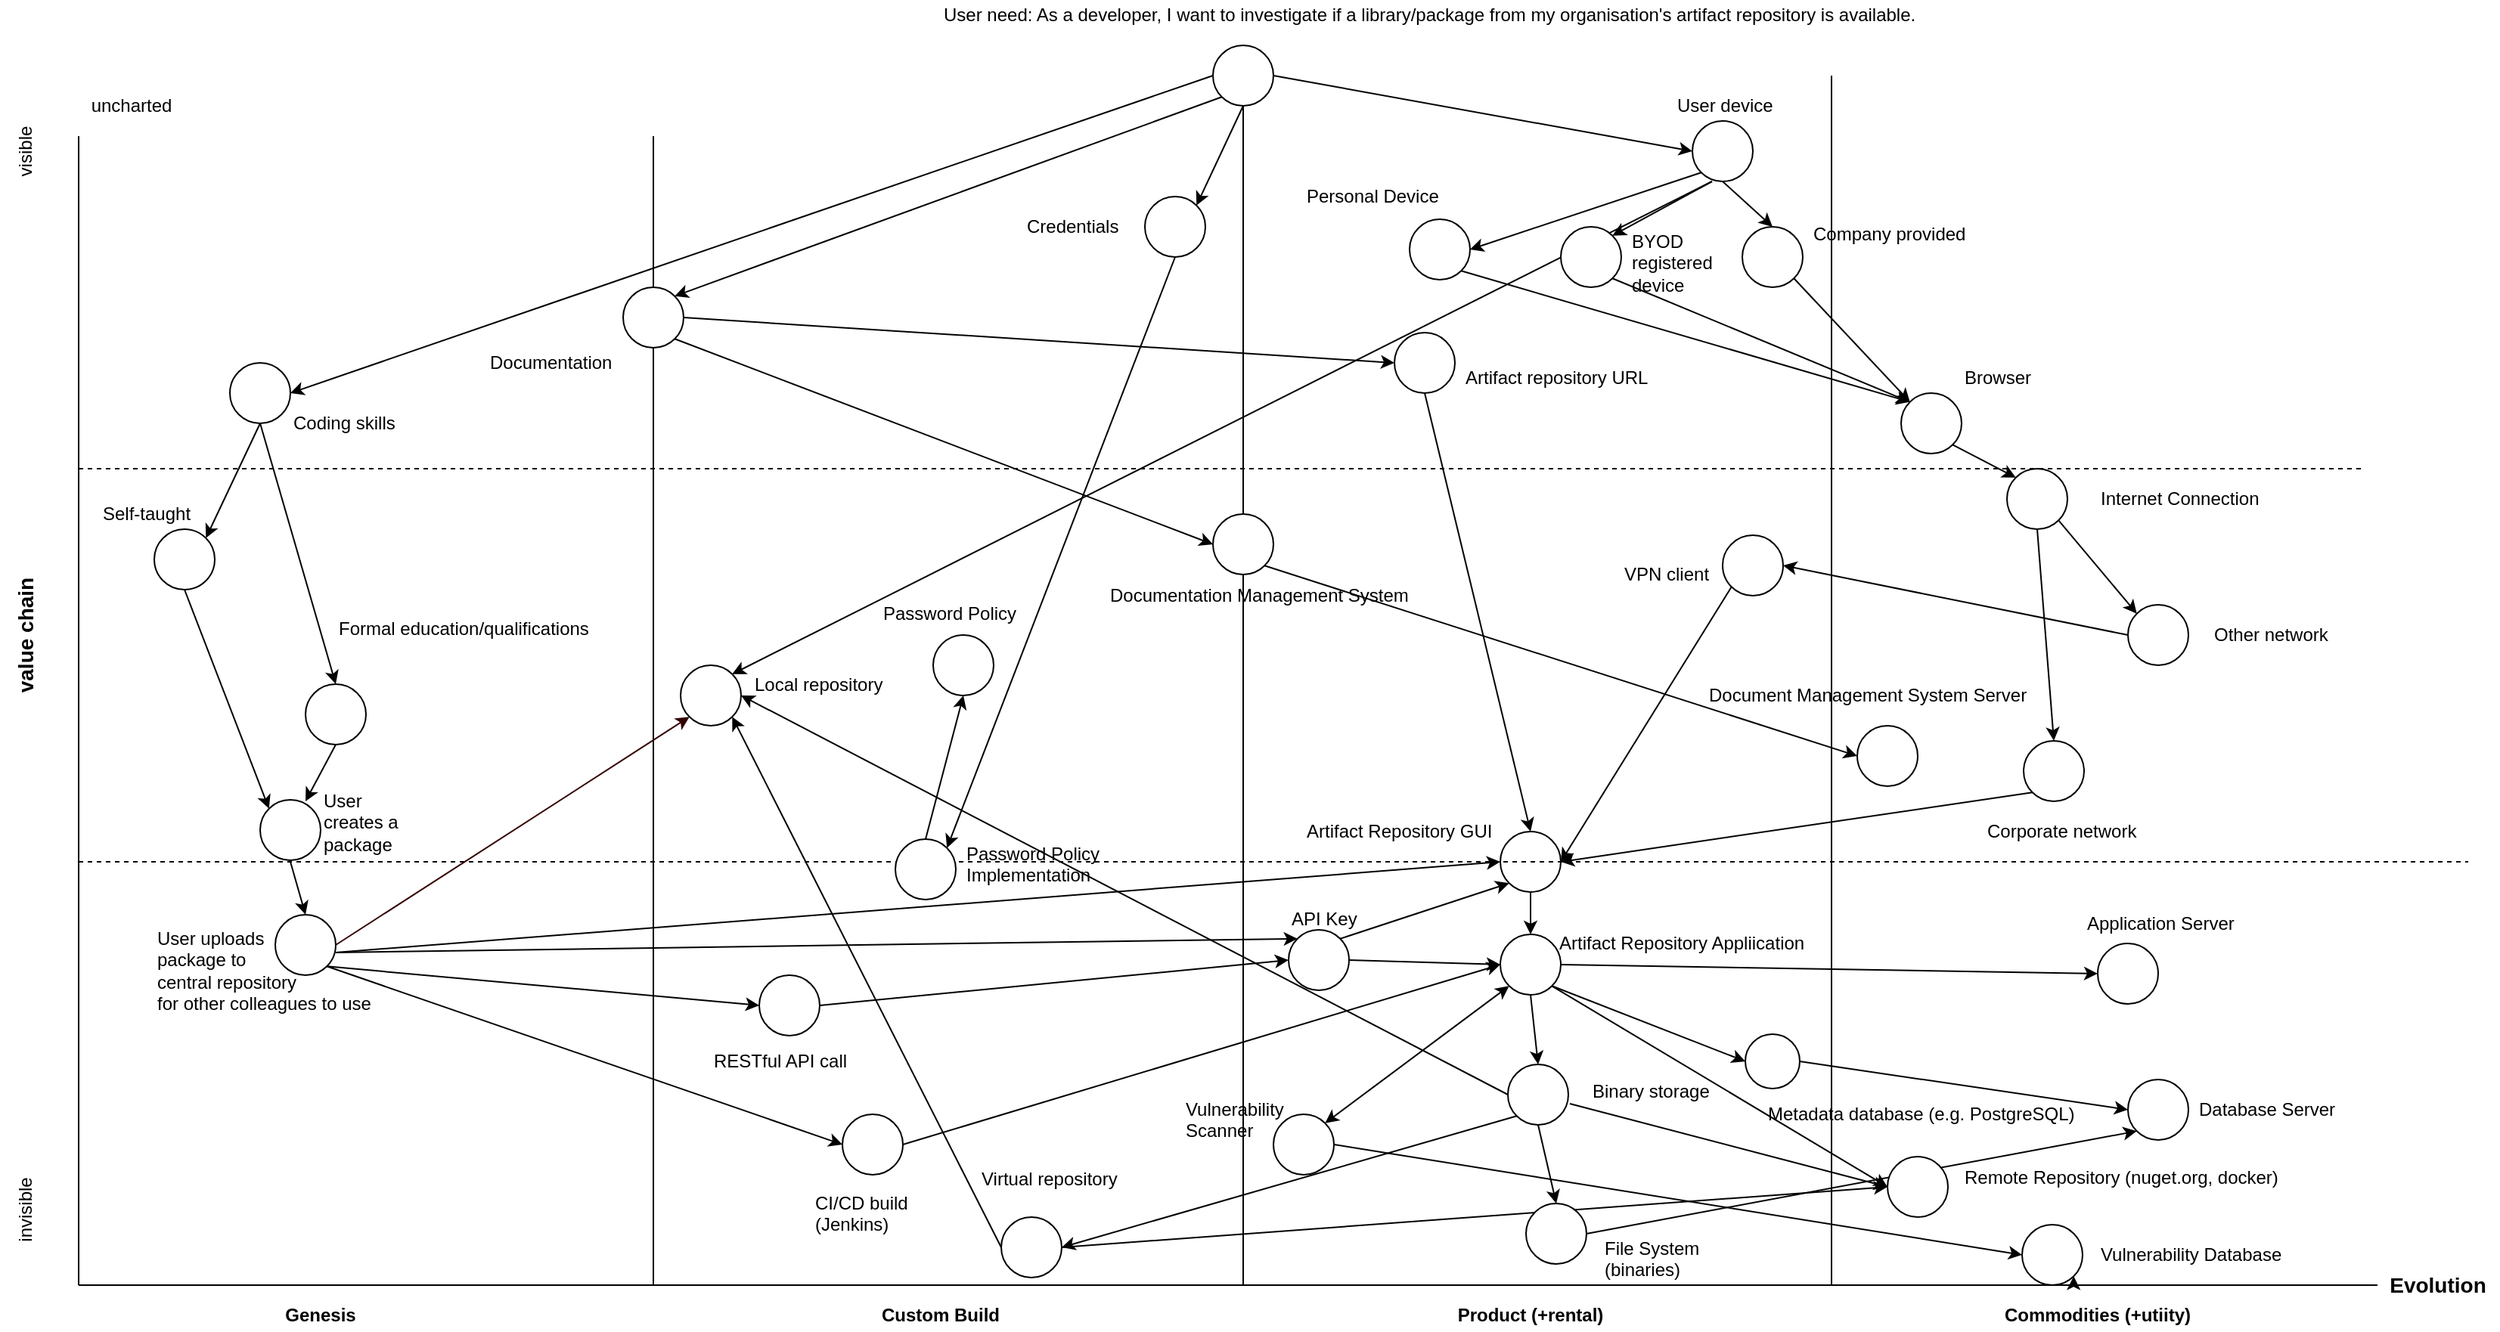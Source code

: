 <mxfile version="10.7.4" type="device"><diagram id="pYJGEJSV8i4_2gywaPDQ" name="Page-1"><mxGraphModel dx="1962" dy="2039" grid="1" gridSize="10" guides="1" tooltips="1" connect="1" arrows="1" fold="1" page="1" pageScale="1" pageWidth="827" pageHeight="1169" math="0" shadow="0"><root><mxCell id="0"/><mxCell id="1" parent="0"/><mxCell id="flXBlvIV4Jv7oH7zzuPf-262" value="" style="endArrow=classic;html=1;strokeColor=#000000;fillColor=#B266FF;exitX=1;exitY=0.5;exitDx=0;exitDy=0;entryX=0;entryY=1;entryDx=0;entryDy=0;" edge="1" parent="1" source="flXBlvIV4Jv7oH7zzuPf-264" target="flXBlvIV4Jv7oH7zzuPf-112"><mxGeometry width="50" height="50" relative="1" as="geometry"><mxPoint x="1540" y="640" as="sourcePoint"/><mxPoint x="1590" y="590" as="targetPoint"/></mxGeometry></mxCell><mxCell id="flXBlvIV4Jv7oH7zzuPf-230" value="" style="endArrow=classic;html=1;strokeColor=#000000;fillColor=#B266FF;exitX=1;exitY=1;exitDx=0;exitDy=0;entryX=0;entryY=0.5;entryDx=0;entryDy=0;" edge="1" parent="1" source="flXBlvIV4Jv7oH7zzuPf-142" target="flXBlvIV4Jv7oH7zzuPf-239"><mxGeometry width="50" height="50" relative="1" as="geometry"><mxPoint x="330" y="670" as="sourcePoint"/><mxPoint x="530" y="620" as="targetPoint"/></mxGeometry></mxCell><mxCell id="flXBlvIV4Jv7oH7zzuPf-223" value="" style="endArrow=classic;html=1;strokeColor=#000000;fillColor=#B266FF;exitX=1;exitY=0.5;exitDx=0;exitDy=0;entryX=0;entryY=0.5;entryDx=0;entryDy=0;" edge="1" parent="1" source="flXBlvIV4Jv7oH7zzuPf-151" target="flXBlvIV4Jv7oH7zzuPf-157"><mxGeometry width="50" height="50" relative="1" as="geometry"><mxPoint x="950" y="710" as="sourcePoint"/><mxPoint x="1000" y="660" as="targetPoint"/></mxGeometry></mxCell><mxCell id="flXBlvIV4Jv7oH7zzuPf-213" value="" style="endArrow=classic;html=1;strokeColor=#000000;fillColor=#B266FF;exitX=1;exitY=1;exitDx=0;exitDy=0;entryX=0;entryY=0;entryDx=0;entryDy=0;" edge="1" parent="1" source="flXBlvIV4Jv7oH7zzuPf-36" target="flXBlvIV4Jv7oH7zzuPf-32"><mxGeometry width="50" height="50" relative="1" as="geometry"><mxPoint x="1020" y="260" as="sourcePoint"/><mxPoint x="1070" y="210" as="targetPoint"/></mxGeometry></mxCell><mxCell id="ExFAvMpYoW2PIXKrAtlo-1" value="" style="endArrow=none;html=1;" parent="1" edge="1"><mxGeometry width="50" height="50" relative="1" as="geometry"><mxPoint x="80" y="800" as="sourcePoint"/><mxPoint x="80" y="40" as="targetPoint"/></mxGeometry></mxCell><mxCell id="ExFAvMpYoW2PIXKrAtlo-2" value="" style="endArrow=none;html=1;" parent="1" edge="1"><mxGeometry width="50" height="50" relative="1" as="geometry"><mxPoint x="1600" y="800" as="sourcePoint"/><mxPoint x="80" y="800" as="targetPoint"/></mxGeometry></mxCell><mxCell id="ExFAvMpYoW2PIXKrAtlo-3" value="&lt;div&gt;invisible&lt;/div&gt;" style="text;html=1;strokeColor=none;fillColor=none;align=center;verticalAlign=middle;whiteSpace=wrap;rounded=0;rotation=-90;" parent="1" vertex="1"><mxGeometry x="10" y="740" width="70" height="20" as="geometry"/></mxCell><mxCell id="ExFAvMpYoW2PIXKrAtlo-4" value="&lt;div&gt;visible&lt;/div&gt;" style="text;html=1;strokeColor=none;fillColor=none;align=center;verticalAlign=middle;whiteSpace=wrap;rounded=0;rotation=-90;" parent="1" vertex="1"><mxGeometry x="10" y="40" width="70" height="20" as="geometry"/></mxCell><mxCell id="ExFAvMpYoW2PIXKrAtlo-5" value="&lt;font style=&quot;font-size: 14px&quot;&gt;&lt;b&gt;value chain&lt;/b&gt;&lt;/font&gt;" style="text;html=1;strokeColor=none;fillColor=none;align=center;verticalAlign=middle;whiteSpace=wrap;rounded=0;rotation=-90;" parent="1" vertex="1"><mxGeometry x="-4" y="354" width="98" height="32" as="geometry"/></mxCell><mxCell id="ExFAvMpYoW2PIXKrAtlo-8" value="&lt;div&gt;uncharted&lt;/div&gt;" style="text;html=1;strokeColor=none;fillColor=none;align=center;verticalAlign=middle;whiteSpace=wrap;rounded=0;rotation=0;" parent="1" vertex="1"><mxGeometry x="80" y="10" width="70" height="20" as="geometry"/></mxCell><mxCell id="ExFAvMpYoW2PIXKrAtlo-10" value="" style="endArrow=none;html=1;" parent="1" edge="1" source="flXBlvIV4Jv7oH7zzuPf-3"><mxGeometry width="50" height="50" relative="1" as="geometry"><mxPoint x="460" y="800" as="sourcePoint"/><mxPoint x="460" y="40" as="targetPoint"/></mxGeometry></mxCell><mxCell id="ExFAvMpYoW2PIXKrAtlo-11" value="" style="endArrow=none;html=1;entryX=0.5;entryY=1;entryDx=0;entryDy=0;" parent="1" edge="1" target="flXBlvIV4Jv7oH7zzuPf-1" source="flXBlvIV4Jv7oH7zzuPf-7"><mxGeometry width="50" height="50" relative="1" as="geometry"><mxPoint x="850" y="800" as="sourcePoint"/><mxPoint x="850" y="40" as="targetPoint"/></mxGeometry></mxCell><mxCell id="ExFAvMpYoW2PIXKrAtlo-13" value="&lt;div&gt;&lt;b&gt;Product (+rental)&lt;/b&gt;&lt;/div&gt;" style="text;html=1;strokeColor=none;fillColor=none;align=center;verticalAlign=middle;whiteSpace=wrap;rounded=0;" parent="1" vertex="1"><mxGeometry x="970" y="810" width="140" height="20" as="geometry"/></mxCell><mxCell id="ExFAvMpYoW2PIXKrAtlo-14" value="&lt;b&gt;Custom Build&lt;/b&gt;" style="text;html=1;strokeColor=none;fillColor=none;align=center;verticalAlign=middle;whiteSpace=wrap;rounded=0;" parent="1" vertex="1"><mxGeometry x="590" y="810" width="120" height="20" as="geometry"/></mxCell><mxCell id="ExFAvMpYoW2PIXKrAtlo-15" value="&lt;div&gt;&lt;b&gt;Genesis&lt;/b&gt;&lt;/div&gt;" style="text;html=1;strokeColor=none;fillColor=none;align=center;verticalAlign=middle;whiteSpace=wrap;rounded=0;" parent="1" vertex="1"><mxGeometry x="180" y="810" width="120" height="20" as="geometry"/></mxCell><mxCell id="ExFAvMpYoW2PIXKrAtlo-16" value="&lt;div&gt;&lt;b&gt;Commodities (+utiity)&lt;/b&gt;&lt;/div&gt;" style="text;html=1;strokeColor=none;fillColor=none;align=center;verticalAlign=middle;whiteSpace=wrap;rounded=0;" parent="1" vertex="1"><mxGeometry x="1320" y="810" width="190" height="20" as="geometry"/></mxCell><mxCell id="ExFAvMpYoW2PIXKrAtlo-18" value="" style="endArrow=none;dashed=1;html=1;" parent="1" edge="1"><mxGeometry width="50" height="50" relative="1" as="geometry"><mxPoint x="80" y="260" as="sourcePoint"/><mxPoint x="1590" y="260" as="targetPoint"/></mxGeometry></mxCell><mxCell id="ExFAvMpYoW2PIXKrAtlo-21" value="&lt;font style=&quot;font-size: 14px&quot;&gt;&lt;b&gt;Evolution&lt;/b&gt;&lt;/font&gt;" style="text;html=1;strokeColor=none;fillColor=none;align=center;verticalAlign=middle;whiteSpace=wrap;rounded=0;" parent="1" vertex="1"><mxGeometry x="1600" y="780" width="80" height="40" as="geometry"/></mxCell><mxCell id="flXBlvIV4Jv7oH7zzuPf-1" value="" style="ellipse;whiteSpace=wrap;html=1;aspect=fixed;" vertex="1" parent="1"><mxGeometry x="830" y="-20" width="40" height="40" as="geometry"/></mxCell><mxCell id="flXBlvIV4Jv7oH7zzuPf-2" value="User need: As a developer, I want to investigate if a library/package from my organisation's artifact repository is available." style="text;html=1;resizable=0;points=[];autosize=1;align=left;verticalAlign=top;spacingTop=-4;" vertex="1" parent="1"><mxGeometry x="650" y="-50" width="660" height="20" as="geometry"/></mxCell><mxCell id="flXBlvIV4Jv7oH7zzuPf-3" value="" style="ellipse;whiteSpace=wrap;html=1;aspect=fixed;" vertex="1" parent="1"><mxGeometry x="440" y="140" width="40" height="40" as="geometry"/></mxCell><mxCell id="flXBlvIV4Jv7oH7zzuPf-4" value="" style="endArrow=none;html=1;" edge="1" parent="1" target="flXBlvIV4Jv7oH7zzuPf-3"><mxGeometry width="50" height="50" relative="1" as="geometry"><mxPoint x="460.0" y="800" as="sourcePoint"/><mxPoint x="460.0" y="40.0" as="targetPoint"/></mxGeometry></mxCell><mxCell id="flXBlvIV4Jv7oH7zzuPf-5" value="Documentation" style="text;html=1;resizable=0;points=[];autosize=1;align=left;verticalAlign=top;spacingTop=-4;" vertex="1" parent="1"><mxGeometry x="350" y="180" width="100" height="20" as="geometry"/></mxCell><mxCell id="flXBlvIV4Jv7oH7zzuPf-6" value="" style="endArrow=classic;html=1;exitX=0;exitY=1;exitDx=0;exitDy=0;entryX=1;entryY=0;entryDx=0;entryDy=0;" edge="1" parent="1" source="flXBlvIV4Jv7oH7zzuPf-1" target="flXBlvIV4Jv7oH7zzuPf-3"><mxGeometry width="50" height="50" relative="1" as="geometry"><mxPoint x="680" y="100" as="sourcePoint"/><mxPoint x="730" y="50" as="targetPoint"/></mxGeometry></mxCell><mxCell id="flXBlvIV4Jv7oH7zzuPf-7" value="" style="ellipse;whiteSpace=wrap;html=1;aspect=fixed;" vertex="1" parent="1"><mxGeometry x="830" y="290" width="40" height="40" as="geometry"/></mxCell><mxCell id="flXBlvIV4Jv7oH7zzuPf-8" value="" style="endArrow=none;html=1;" edge="1" parent="1" target="flXBlvIV4Jv7oH7zzuPf-7"><mxGeometry width="50" height="50" relative="1" as="geometry"><mxPoint x="850" y="800" as="sourcePoint"/><mxPoint x="850" y="40.0" as="targetPoint"/></mxGeometry></mxCell><mxCell id="flXBlvIV4Jv7oH7zzuPf-9" value="Documentation Management System" style="text;html=1;resizable=0;points=[];autosize=1;align=left;verticalAlign=top;spacingTop=-4;" vertex="1" parent="1"><mxGeometry x="760" y="334" width="210" height="20" as="geometry"/></mxCell><mxCell id="flXBlvIV4Jv7oH7zzuPf-10" value="" style="endArrow=classic;html=1;entryX=0;entryY=0.5;entryDx=0;entryDy=0;exitX=1;exitY=1;exitDx=0;exitDy=0;" edge="1" parent="1" source="flXBlvIV4Jv7oH7zzuPf-3" target="flXBlvIV4Jv7oH7zzuPf-7"><mxGeometry width="50" height="50" relative="1" as="geometry"><mxPoint x="490" y="170" as="sourcePoint"/><mxPoint x="590" y="300" as="targetPoint"/></mxGeometry></mxCell><mxCell id="flXBlvIV4Jv7oH7zzuPf-11" value="" style="ellipse;whiteSpace=wrap;html=1;aspect=fixed;" vertex="1" parent="1"><mxGeometry x="1256" y="430" width="40" height="40" as="geometry"/></mxCell><mxCell id="flXBlvIV4Jv7oH7zzuPf-12" value="" style="endArrow=classic;html=1;exitX=1;exitY=1;exitDx=0;exitDy=0;entryX=0;entryY=0.5;entryDx=0;entryDy=0;" edge="1" parent="1" source="flXBlvIV4Jv7oH7zzuPf-7" target="flXBlvIV4Jv7oH7zzuPf-11"><mxGeometry width="50" height="50" relative="1" as="geometry"><mxPoint x="980" y="480" as="sourcePoint"/><mxPoint x="1030" y="430" as="targetPoint"/></mxGeometry></mxCell><mxCell id="flXBlvIV4Jv7oH7zzuPf-14" value="" style="ellipse;whiteSpace=wrap;html=1;aspect=fixed;" vertex="1" parent="1"><mxGeometry x="950" y="170" width="40" height="40" as="geometry"/></mxCell><mxCell id="flXBlvIV4Jv7oH7zzuPf-15" value="" style="endArrow=classic;html=1;exitX=1;exitY=0.5;exitDx=0;exitDy=0;entryX=0;entryY=0.5;entryDx=0;entryDy=0;" edge="1" parent="1" source="flXBlvIV4Jv7oH7zzuPf-3" target="flXBlvIV4Jv7oH7zzuPf-14"><mxGeometry width="50" height="50" relative="1" as="geometry"><mxPoint x="680" y="230" as="sourcePoint"/><mxPoint x="730" y="180" as="targetPoint"/></mxGeometry></mxCell><mxCell id="flXBlvIV4Jv7oH7zzuPf-16" value="Artifact repository URL" style="text;html=1;resizable=0;points=[];autosize=1;align=left;verticalAlign=top;spacingTop=-4;" vertex="1" parent="1"><mxGeometry x="995" y="190" width="140" height="20" as="geometry"/></mxCell><mxCell id="flXBlvIV4Jv7oH7zzuPf-17" value="" style="ellipse;whiteSpace=wrap;html=1;aspect=fixed;" vertex="1" parent="1"><mxGeometry x="180" y="190" width="40" height="40" as="geometry"/></mxCell><mxCell id="flXBlvIV4Jv7oH7zzuPf-18" value="" style="endArrow=classic;html=1;exitX=0;exitY=0.5;exitDx=0;exitDy=0;entryX=1;entryY=0.5;entryDx=0;entryDy=0;" edge="1" parent="1" source="flXBlvIV4Jv7oH7zzuPf-1" target="flXBlvIV4Jv7oH7zzuPf-17"><mxGeometry width="50" height="50" relative="1" as="geometry"><mxPoint x="781.214" y="8.786" as="sourcePoint"/><mxPoint x="419.786" y="140.214" as="targetPoint"/></mxGeometry></mxCell><mxCell id="flXBlvIV4Jv7oH7zzuPf-19" value="Coding skills" style="text;html=1;resizable=0;points=[];autosize=1;align=left;verticalAlign=top;spacingTop=-4;" vertex="1" parent="1"><mxGeometry x="220" y="220" width="80" height="20" as="geometry"/></mxCell><mxCell id="flXBlvIV4Jv7oH7zzuPf-20" value="" style="ellipse;whiteSpace=wrap;html=1;aspect=fixed;" vertex="1" parent="1"><mxGeometry x="130" y="300" width="40" height="40" as="geometry"/></mxCell><mxCell id="flXBlvIV4Jv7oH7zzuPf-22" value="" style="ellipse;whiteSpace=wrap;html=1;aspect=fixed;" vertex="1" parent="1"><mxGeometry x="230" y="402.5" width="40" height="40" as="geometry"/></mxCell><mxCell id="flXBlvIV4Jv7oH7zzuPf-23" value="" style="endArrow=classic;html=1;exitX=0.5;exitY=1;exitDx=0;exitDy=0;entryX=1;entryY=0;entryDx=0;entryDy=0;" edge="1" parent="1" source="flXBlvIV4Jv7oH7zzuPf-17" target="flXBlvIV4Jv7oH7zzuPf-20"><mxGeometry width="50" height="50" relative="1" as="geometry"><mxPoint x="140" y="160" as="sourcePoint"/><mxPoint x="190" y="110" as="targetPoint"/></mxGeometry></mxCell><mxCell id="flXBlvIV4Jv7oH7zzuPf-24" value="" style="endArrow=classic;html=1;exitX=0.5;exitY=1;exitDx=0;exitDy=0;entryX=0.5;entryY=0;entryDx=0;entryDy=0;" edge="1" parent="1" source="flXBlvIV4Jv7oH7zzuPf-17" target="flXBlvIV4Jv7oH7zzuPf-22"><mxGeometry width="50" height="50" relative="1" as="geometry"><mxPoint x="220" y="360" as="sourcePoint"/><mxPoint x="270" y="310" as="targetPoint"/></mxGeometry></mxCell><mxCell id="flXBlvIV4Jv7oH7zzuPf-25" value="Self-taught" style="text;html=1;resizable=0;points=[];autosize=1;align=left;verticalAlign=top;spacingTop=-4;" vertex="1" parent="1"><mxGeometry x="94" y="280" width="70" height="20" as="geometry"/></mxCell><mxCell id="flXBlvIV4Jv7oH7zzuPf-26" value="Formal education/qualifications" style="text;html=1;resizable=0;points=[];autosize=1;align=left;verticalAlign=top;spacingTop=-4;" vertex="1" parent="1"><mxGeometry x="250" y="356" width="180" height="20" as="geometry"/></mxCell><mxCell id="flXBlvIV4Jv7oH7zzuPf-29" value="" style="ellipse;whiteSpace=wrap;html=1;aspect=fixed;" vertex="1" parent="1"><mxGeometry x="1147" y="30" width="40" height="40" as="geometry"/></mxCell><mxCell id="flXBlvIV4Jv7oH7zzuPf-30" value="" style="endArrow=classic;html=1;exitX=1;exitY=0.5;exitDx=0;exitDy=0;entryX=0;entryY=0.5;entryDx=0;entryDy=0;" edge="1" parent="1" source="flXBlvIV4Jv7oH7zzuPf-1" target="flXBlvIV4Jv7oH7zzuPf-29"><mxGeometry width="50" height="50" relative="1" as="geometry"><mxPoint x="960" y="110" as="sourcePoint"/><mxPoint x="1010" y="60" as="targetPoint"/></mxGeometry></mxCell><mxCell id="flXBlvIV4Jv7oH7zzuPf-31" value="User device" style="text;html=1;resizable=0;points=[];autosize=1;align=left;verticalAlign=top;spacingTop=-4;" vertex="1" parent="1"><mxGeometry x="1135" y="10" width="80" height="20" as="geometry"/></mxCell><mxCell id="flXBlvIV4Jv7oH7zzuPf-32" value="" style="ellipse;whiteSpace=wrap;html=1;aspect=fixed;" vertex="1" parent="1"><mxGeometry x="1285" y="210" width="40" height="40" as="geometry"/></mxCell><mxCell id="flXBlvIV4Jv7oH7zzuPf-34" value="Browser" style="text;html=1;resizable=0;points=[];autosize=1;align=left;verticalAlign=top;spacingTop=-4;" vertex="1" parent="1"><mxGeometry x="1325" y="190" width="60" height="20" as="geometry"/></mxCell><mxCell id="flXBlvIV4Jv7oH7zzuPf-35" value="" style="ellipse;whiteSpace=wrap;html=1;aspect=fixed;" vertex="1" parent="1"><mxGeometry x="1180" y="100" width="40" height="40" as="geometry"/></mxCell><mxCell id="flXBlvIV4Jv7oH7zzuPf-36" value="" style="ellipse;whiteSpace=wrap;html=1;aspect=fixed;" vertex="1" parent="1"><mxGeometry x="960" y="95" width="40" height="40" as="geometry"/></mxCell><mxCell id="flXBlvIV4Jv7oH7zzuPf-39" value="Company provided" style="text;html=1;resizable=0;points=[];autosize=1;align=left;verticalAlign=top;spacingTop=-4;" vertex="1" parent="1"><mxGeometry x="1225" y="95" width="120" height="20" as="geometry"/></mxCell><mxCell id="flXBlvIV4Jv7oH7zzuPf-40" value="Personal Device" style="text;html=1;resizable=0;points=[];autosize=1;align=left;verticalAlign=top;spacingTop=-4;" vertex="1" parent="1"><mxGeometry x="890" y="70" width="100" height="20" as="geometry"/></mxCell><mxCell id="flXBlvIV4Jv7oH7zzuPf-41" value="" style="endArrow=classic;html=1;exitX=0;exitY=1;exitDx=0;exitDy=0;entryX=1;entryY=0.5;entryDx=0;entryDy=0;" edge="1" parent="1" source="flXBlvIV4Jv7oH7zzuPf-29" target="flXBlvIV4Jv7oH7zzuPf-36"><mxGeometry width="50" height="50" relative="1" as="geometry"><mxPoint x="1090" y="260" as="sourcePoint"/><mxPoint x="1130" y="290" as="targetPoint"/></mxGeometry></mxCell><mxCell id="flXBlvIV4Jv7oH7zzuPf-42" value="" style="endArrow=classic;html=1;exitX=0.5;exitY=1;exitDx=0;exitDy=0;entryX=0.5;entryY=0;entryDx=0;entryDy=0;" edge="1" parent="1" source="flXBlvIV4Jv7oH7zzuPf-29" target="flXBlvIV4Jv7oH7zzuPf-35"><mxGeometry width="50" height="50" relative="1" as="geometry"><mxPoint x="1160" y="210.0" as="sourcePoint"/><mxPoint x="1190" y="290" as="targetPoint"/></mxGeometry></mxCell><mxCell id="flXBlvIV4Jv7oH7zzuPf-44" value="" style="endArrow=classic;html=1;exitX=1;exitY=1;exitDx=0;exitDy=0;entryX=0;entryY=0;entryDx=0;entryDy=0;" edge="1" parent="1" source="flXBlvIV4Jv7oH7zzuPf-35" target="flXBlvIV4Jv7oH7zzuPf-32"><mxGeometry width="50" height="50" relative="1" as="geometry"><mxPoint x="1020" y="120" as="sourcePoint"/><mxPoint x="1290" y="210" as="targetPoint"/></mxGeometry></mxCell><mxCell id="flXBlvIV4Jv7oH7zzuPf-55" value="" style="ellipse;whiteSpace=wrap;html=1;aspect=fixed;" vertex="1" parent="1"><mxGeometry x="1355" y="260" width="40" height="40" as="geometry"/></mxCell><mxCell id="flXBlvIV4Jv7oH7zzuPf-56" value="Internet Connection" style="text;html=1;resizable=0;points=[];autosize=1;align=left;verticalAlign=top;spacingTop=-4;" vertex="1" parent="1"><mxGeometry x="1415" y="270" width="120" height="20" as="geometry"/></mxCell><mxCell id="flXBlvIV4Jv7oH7zzuPf-57" value="" style="endArrow=classic;html=1;exitX=1;exitY=1;exitDx=0;exitDy=0;entryX=0;entryY=0;entryDx=0;entryDy=0;" edge="1" parent="1" source="flXBlvIV4Jv7oH7zzuPf-32" target="flXBlvIV4Jv7oH7zzuPf-55"><mxGeometry width="50" height="50" relative="1" as="geometry"><mxPoint x="1160" y="500" as="sourcePoint"/><mxPoint x="1210" y="450" as="targetPoint"/></mxGeometry></mxCell><mxCell id="flXBlvIV4Jv7oH7zzuPf-58" value="" style="ellipse;whiteSpace=wrap;html=1;aspect=fixed;" vertex="1" parent="1"><mxGeometry x="1366" y="440" width="40" height="40" as="geometry"/></mxCell><mxCell id="flXBlvIV4Jv7oH7zzuPf-59" value="" style="ellipse;whiteSpace=wrap;html=1;aspect=fixed;" vertex="1" parent="1"><mxGeometry x="1435" y="350" width="40" height="40" as="geometry"/></mxCell><mxCell id="flXBlvIV4Jv7oH7zzuPf-61" value="" style="endArrow=classic;html=1;exitX=0.5;exitY=1;exitDx=0;exitDy=0;entryX=0.5;entryY=0;entryDx=0;entryDy=0;" edge="1" parent="1" source="flXBlvIV4Jv7oH7zzuPf-55" target="flXBlvIV4Jv7oH7zzuPf-58"><mxGeometry width="50" height="50" relative="1" as="geometry"><mxPoint x="1350" y="510" as="sourcePoint"/><mxPoint x="1400" y="460" as="targetPoint"/></mxGeometry></mxCell><mxCell id="flXBlvIV4Jv7oH7zzuPf-62" value="" style="endArrow=classic;html=1;exitX=1;exitY=1;exitDx=0;exitDy=0;entryX=0;entryY=0;entryDx=0;entryDy=0;" edge="1" parent="1" source="flXBlvIV4Jv7oH7zzuPf-55" target="flXBlvIV4Jv7oH7zzuPf-59"><mxGeometry width="50" height="50" relative="1" as="geometry"><mxPoint x="1420" y="510" as="sourcePoint"/><mxPoint x="1470" y="460" as="targetPoint"/></mxGeometry></mxCell><mxCell id="flXBlvIV4Jv7oH7zzuPf-63" value="Other network" style="text;html=1;resizable=0;points=[];autosize=1;align=left;verticalAlign=top;spacingTop=-4;" vertex="1" parent="1"><mxGeometry x="1490" y="360" width="90" height="20" as="geometry"/></mxCell><mxCell id="flXBlvIV4Jv7oH7zzuPf-64" value="Corporate network" style="text;html=1;resizable=0;points=[];autosize=1;align=left;verticalAlign=top;spacingTop=-4;" vertex="1" parent="1"><mxGeometry x="1340" y="490" width="110" height="20" as="geometry"/></mxCell><mxCell id="flXBlvIV4Jv7oH7zzuPf-66" value="VPN client" style="text;html=1;resizable=0;points=[];autosize=1;align=left;verticalAlign=top;spacingTop=-4;" vertex="1" parent="1"><mxGeometry x="1100" y="320" width="70" height="20" as="geometry"/></mxCell><mxCell id="flXBlvIV4Jv7oH7zzuPf-13" value="Document Management System Server" style="text;html=1;resizable=0;points=[];autosize=1;align=left;verticalAlign=top;spacingTop=-4;" vertex="1" parent="1"><mxGeometry x="1156" y="400" width="230" height="20" as="geometry"/></mxCell><mxCell id="flXBlvIV4Jv7oH7zzuPf-72" value="" style="endArrow=none;html=1;" edge="1" parent="1"><mxGeometry width="50" height="50" relative="1" as="geometry"><mxPoint x="1239" y="800" as="sourcePoint"/><mxPoint x="1239" as="targetPoint"/></mxGeometry></mxCell><mxCell id="flXBlvIV4Jv7oH7zzuPf-74" value="" style="endArrow=classic;html=1;exitX=0;exitY=0.5;exitDx=0;exitDy=0;entryX=1;entryY=0.5;entryDx=0;entryDy=0;" edge="1" parent="1" source="flXBlvIV4Jv7oH7zzuPf-59" target="flXBlvIV4Jv7oH7zzuPf-73"><mxGeometry width="50" height="50" relative="1" as="geometry"><mxPoint x="1320" y="700" as="sourcePoint"/><mxPoint x="1220" y="620" as="targetPoint"/></mxGeometry></mxCell><mxCell id="flXBlvIV4Jv7oH7zzuPf-75" value="" style="ellipse;whiteSpace=wrap;html=1;aspect=fixed;" vertex="1" parent="1"><mxGeometry x="1020" y="500" width="40" height="40" as="geometry"/></mxCell><mxCell id="flXBlvIV4Jv7oH7zzuPf-76" value="" style="endArrow=classic;html=1;exitX=0.5;exitY=1;exitDx=0;exitDy=0;entryX=0.5;entryY=0;entryDx=0;entryDy=0;" edge="1" parent="1" source="flXBlvIV4Jv7oH7zzuPf-14" target="flXBlvIV4Jv7oH7zzuPf-75"><mxGeometry width="50" height="50" relative="1" as="geometry"><mxPoint x="1000" y="330" as="sourcePoint"/><mxPoint x="1050" y="280" as="targetPoint"/></mxGeometry></mxCell><mxCell id="flXBlvIV4Jv7oH7zzuPf-77" value="Artifact Repository GUI" style="text;html=1;resizable=0;points=[];autosize=1;align=left;verticalAlign=top;spacingTop=-4;" vertex="1" parent="1"><mxGeometry x="890" y="490" width="140" height="20" as="geometry"/></mxCell><mxCell id="flXBlvIV4Jv7oH7zzuPf-78" value="" style="endArrow=classic;html=1;exitX=0;exitY=1;exitDx=0;exitDy=0;entryX=1;entryY=0.5;entryDx=0;entryDy=0;" edge="1" parent="1" source="flXBlvIV4Jv7oH7zzuPf-73" target="flXBlvIV4Jv7oH7zzuPf-75"><mxGeometry width="50" height="50" relative="1" as="geometry"><mxPoint x="1090" y="730" as="sourcePoint"/><mxPoint x="1140" y="680" as="targetPoint"/></mxGeometry></mxCell><mxCell id="flXBlvIV4Jv7oH7zzuPf-81" value="" style="endArrow=classic;html=1;exitX=0;exitY=1;exitDx=0;exitDy=0;entryX=1;entryY=0.5;entryDx=0;entryDy=0;" edge="1" parent="1" source="flXBlvIV4Jv7oH7zzuPf-58" target="flXBlvIV4Jv7oH7zzuPf-75"><mxGeometry width="50" height="50" relative="1" as="geometry"><mxPoint x="1370" y="690" as="sourcePoint"/><mxPoint x="1420" y="640" as="targetPoint"/></mxGeometry></mxCell><mxCell id="flXBlvIV4Jv7oH7zzuPf-84" value="" style="ellipse;whiteSpace=wrap;html=1;aspect=fixed;" vertex="1" parent="1"><mxGeometry x="478" y="390" width="40" height="40" as="geometry"/></mxCell><mxCell id="flXBlvIV4Jv7oH7zzuPf-85" value="" style="ellipse;whiteSpace=wrap;html=1;aspect=fixed;" vertex="1" parent="1"><mxGeometry x="690" y="755" width="40" height="40" as="geometry"/></mxCell><mxCell id="flXBlvIV4Jv7oH7zzuPf-86" value="Local repository" style="text;html=1;resizable=0;points=[];autosize=1;align=left;verticalAlign=top;spacingTop=-4;" vertex="1" parent="1"><mxGeometry x="525" y="392.5" width="100" height="20" as="geometry"/></mxCell><mxCell id="flXBlvIV4Jv7oH7zzuPf-87" value="Virtual repository" style="text;html=1;resizable=0;points=[];autosize=1;align=left;verticalAlign=top;spacingTop=-4;" vertex="1" parent="1"><mxGeometry x="675" y="720" width="110" height="20" as="geometry"/></mxCell><mxCell id="flXBlvIV4Jv7oH7zzuPf-88" value="" style="endArrow=classic;html=1;exitX=1;exitY=0.5;exitDx=0;exitDy=0;entryX=0;entryY=0.5;entryDx=0;entryDy=0;" edge="1" parent="1" source="flXBlvIV4Jv7oH7zzuPf-89" target="flXBlvIV4Jv7oH7zzuPf-110"><mxGeometry width="50" height="50" relative="1" as="geometry"><mxPoint x="920" y="730" as="sourcePoint"/><mxPoint x="1320" y="640" as="targetPoint"/></mxGeometry></mxCell><mxCell id="flXBlvIV4Jv7oH7zzuPf-90" value="Artifact Repository Appliication" style="text;html=1;resizable=0;points=[];autosize=1;align=left;verticalAlign=top;spacingTop=-4;" vertex="1" parent="1"><mxGeometry x="1057" y="564" width="180" height="20" as="geometry"/></mxCell><mxCell id="flXBlvIV4Jv7oH7zzuPf-91" value="" style="endArrow=classic;html=1;exitX=0;exitY=1;exitDx=0;exitDy=0;entryX=1;entryY=0.5;entryDx=0;entryDy=0;" edge="1" parent="1" source="flXBlvIV4Jv7oH7zzuPf-130" target="flXBlvIV4Jv7oH7zzuPf-85"><mxGeometry width="50" height="50" relative="1" as="geometry"><mxPoint x="900" y="770" as="sourcePoint"/><mxPoint x="950" y="720" as="targetPoint"/></mxGeometry></mxCell><mxCell id="flXBlvIV4Jv7oH7zzuPf-92" value="" style="endArrow=classic;html=1;exitX=0;exitY=0.5;exitDx=0;exitDy=0;entryX=1;entryY=0.5;entryDx=0;entryDy=0;" edge="1" parent="1" source="flXBlvIV4Jv7oH7zzuPf-130" target="flXBlvIV4Jv7oH7zzuPf-84"><mxGeometry width="50" height="50" relative="1" as="geometry"><mxPoint x="890" y="940" as="sourcePoint"/><mxPoint x="940" y="890" as="targetPoint"/></mxGeometry></mxCell><mxCell id="flXBlvIV4Jv7oH7zzuPf-94" value="" style="ellipse;whiteSpace=wrap;html=1;aspect=fixed;" vertex="1" parent="1"><mxGeometry x="1276" y="715" width="40" height="40" as="geometry"/></mxCell><mxCell id="flXBlvIV4Jv7oH7zzuPf-95" value="Remote Repository (nuget.org, docker)" style="text;html=1;resizable=0;points=[];autosize=1;align=left;verticalAlign=top;spacingTop=-4;" vertex="1" parent="1"><mxGeometry x="1325" y="718.5" width="220" height="20" as="geometry"/></mxCell><mxCell id="flXBlvIV4Jv7oH7zzuPf-96" value="" style="endArrow=classic;html=1;exitX=1;exitY=1;exitDx=0;exitDy=0;entryX=0;entryY=0.5;entryDx=0;entryDy=0;" edge="1" parent="1" source="flXBlvIV4Jv7oH7zzuPf-89" target="flXBlvIV4Jv7oH7zzuPf-94"><mxGeometry width="50" height="50" relative="1" as="geometry"><mxPoint x="1100" y="790" as="sourcePoint"/><mxPoint x="1150" y="740" as="targetPoint"/></mxGeometry></mxCell><mxCell id="flXBlvIV4Jv7oH7zzuPf-73" value="" style="ellipse;whiteSpace=wrap;html=1;aspect=fixed;" vertex="1" parent="1"><mxGeometry x="1167" y="304" width="40" height="40" as="geometry"/></mxCell><mxCell id="flXBlvIV4Jv7oH7zzuPf-103" value="" style="endArrow=none;dashed=1;html=1;" edge="1" parent="1"><mxGeometry width="50" height="50" relative="1" as="geometry"><mxPoint x="80" y="520" as="sourcePoint"/><mxPoint x="1660" y="520" as="targetPoint"/></mxGeometry></mxCell><mxCell id="flXBlvIV4Jv7oH7zzuPf-89" value="" style="ellipse;whiteSpace=wrap;html=1;aspect=fixed;" vertex="1" parent="1"><mxGeometry x="1020" y="568" width="40" height="40" as="geometry"/></mxCell><mxCell id="flXBlvIV4Jv7oH7zzuPf-105" value="" style="endArrow=classic;html=1;exitX=0.5;exitY=1;exitDx=0;exitDy=0;" edge="1" parent="1" source="flXBlvIV4Jv7oH7zzuPf-75" target="flXBlvIV4Jv7oH7zzuPf-89"><mxGeometry width="50" height="50" relative="1" as="geometry"><mxPoint x="1040" y="541" as="sourcePoint"/><mxPoint x="1030" y="730" as="targetPoint"/></mxGeometry></mxCell><mxCell id="flXBlvIV4Jv7oH7zzuPf-110" value="" style="ellipse;whiteSpace=wrap;html=1;aspect=fixed;" vertex="1" parent="1"><mxGeometry x="1415" y="574" width="40" height="40" as="geometry"/></mxCell><mxCell id="flXBlvIV4Jv7oH7zzuPf-111" value="Application Server" style="text;html=1;resizable=0;points=[];autosize=1;align=left;verticalAlign=top;spacingTop=-4;" vertex="1" parent="1"><mxGeometry x="1406" y="551" width="110" height="20" as="geometry"/></mxCell><mxCell id="flXBlvIV4Jv7oH7zzuPf-112" value="" style="ellipse;whiteSpace=wrap;html=1;aspect=fixed;" vertex="1" parent="1"><mxGeometry x="1435" y="664" width="40" height="40" as="geometry"/></mxCell><mxCell id="flXBlvIV4Jv7oH7zzuPf-113" value="Database Server" style="text;html=1;resizable=0;points=[];autosize=1;align=left;verticalAlign=top;spacingTop=-4;" vertex="1" parent="1"><mxGeometry x="1480" y="674" width="110" height="20" as="geometry"/></mxCell><mxCell id="flXBlvIV4Jv7oH7zzuPf-114" value="" style="endArrow=classic;html=1;exitX=1;exitY=1;exitDx=0;exitDy=0;entryX=0;entryY=0.5;entryDx=0;entryDy=0;" edge="1" parent="1" source="flXBlvIV4Jv7oH7zzuPf-89" target="flXBlvIV4Jv7oH7zzuPf-122"><mxGeometry width="50" height="50" relative="1" as="geometry"><mxPoint x="1050" y="730" as="sourcePoint"/><mxPoint x="1150" y="640" as="targetPoint"/></mxGeometry></mxCell><mxCell id="flXBlvIV4Jv7oH7zzuPf-120" value="" style="endArrow=classic;html=1;entryX=1;entryY=1;entryDx=0;entryDy=0;exitX=0;exitY=0.5;exitDx=0;exitDy=0;" edge="1" parent="1" source="flXBlvIV4Jv7oH7zzuPf-85" target="flXBlvIV4Jv7oH7zzuPf-84"><mxGeometry width="50" height="50" relative="1" as="geometry"><mxPoint x="620" y="770" as="sourcePoint"/><mxPoint x="670" y="720" as="targetPoint"/></mxGeometry></mxCell><mxCell id="flXBlvIV4Jv7oH7zzuPf-121" value="" style="endArrow=classic;html=1;exitX=1;exitY=0.5;exitDx=0;exitDy=0;entryX=0;entryY=0.5;entryDx=0;entryDy=0;" edge="1" parent="1" source="flXBlvIV4Jv7oH7zzuPf-85" target="flXBlvIV4Jv7oH7zzuPf-94"><mxGeometry width="50" height="50" relative="1" as="geometry"><mxPoint x="1040" y="790" as="sourcePoint"/><mxPoint x="1280" y="740" as="targetPoint"/></mxGeometry></mxCell><mxCell id="flXBlvIV4Jv7oH7zzuPf-122" value="" style="ellipse;whiteSpace=wrap;html=1;aspect=fixed;" vertex="1" parent="1"><mxGeometry x="1182" y="634" width="36" height="36" as="geometry"/></mxCell><mxCell id="flXBlvIV4Jv7oH7zzuPf-124" value="Metadata database (e.g. PostgreSQL)" style="text;html=1;resizable=0;points=[];autosize=1;align=left;verticalAlign=top;spacingTop=-4;" vertex="1" parent="1"><mxGeometry x="1195" y="677" width="220" height="20" as="geometry"/></mxCell><mxCell id="flXBlvIV4Jv7oH7zzuPf-126" value="" style="endArrow=classic;html=1;exitX=1;exitY=0.5;exitDx=0;exitDy=0;entryX=0;entryY=0.5;entryDx=0;entryDy=0;" edge="1" parent="1" source="flXBlvIV4Jv7oH7zzuPf-122" target="flXBlvIV4Jv7oH7zzuPf-112"><mxGeometry width="50" height="50" relative="1" as="geometry"><mxPoint x="1560" y="670" as="sourcePoint"/><mxPoint x="1610" y="620" as="targetPoint"/></mxGeometry></mxCell><mxCell id="flXBlvIV4Jv7oH7zzuPf-130" value="" style="ellipse;whiteSpace=wrap;html=1;aspect=fixed;" vertex="1" parent="1"><mxGeometry x="1025" y="654" width="40" height="40" as="geometry"/></mxCell><mxCell id="flXBlvIV4Jv7oH7zzuPf-131" value="File System&lt;br&gt;(binaries)" style="text;html=1;resizable=0;points=[];autosize=1;align=left;verticalAlign=top;spacingTop=-4;" vertex="1" parent="1"><mxGeometry x="1087" y="766" width="80" height="30" as="geometry"/></mxCell><mxCell id="flXBlvIV4Jv7oH7zzuPf-132" value="" style="endArrow=classic;html=1;exitX=0.5;exitY=1;exitDx=0;exitDy=0;entryX=0.5;entryY=0;entryDx=0;entryDy=0;" edge="1" parent="1" source="flXBlvIV4Jv7oH7zzuPf-89" target="flXBlvIV4Jv7oH7zzuPf-130"><mxGeometry width="50" height="50" relative="1" as="geometry"><mxPoint x="990" y="700" as="sourcePoint"/><mxPoint x="1040" y="650" as="targetPoint"/></mxGeometry></mxCell><mxCell id="flXBlvIV4Jv7oH7zzuPf-138" value="" style="endArrow=classic;html=1;entryX=0;entryY=0.5;entryDx=0;entryDy=0;" edge="1" parent="1" target="flXBlvIV4Jv7oH7zzuPf-94"><mxGeometry width="50" height="50" relative="1" as="geometry"><mxPoint x="1066" y="680" as="sourcePoint"/><mxPoint x="1190" y="700" as="targetPoint"/></mxGeometry></mxCell><mxCell id="flXBlvIV4Jv7oH7zzuPf-142" value="" style="ellipse;whiteSpace=wrap;html=1;aspect=fixed;" vertex="1" parent="1"><mxGeometry x="210" y="555" width="40" height="40" as="geometry"/></mxCell><mxCell id="flXBlvIV4Jv7oH7zzuPf-144" value="" style="endArrow=classic;html=1;exitX=0.5;exitY=1;exitDx=0;exitDy=0;entryX=0;entryY=0;entryDx=0;entryDy=0;" edge="1" parent="1" source="flXBlvIV4Jv7oH7zzuPf-20" target="flXBlvIV4Jv7oH7zzuPf-272"><mxGeometry width="50" height="50" relative="1" as="geometry"><mxPoint x="170" y="500" as="sourcePoint"/><mxPoint x="200" y="480" as="targetPoint"/></mxGeometry></mxCell><mxCell id="flXBlvIV4Jv7oH7zzuPf-145" value="" style="endArrow=classic;html=1;exitX=0.5;exitY=1;exitDx=0;exitDy=0;" edge="1" parent="1" source="flXBlvIV4Jv7oH7zzuPf-22"><mxGeometry width="50" height="50" relative="1" as="geometry"><mxPoint x="350" y="640" as="sourcePoint"/><mxPoint x="230" y="480" as="targetPoint"/></mxGeometry></mxCell><mxCell id="flXBlvIV4Jv7oH7zzuPf-146" value="User&lt;br&gt;creates a&lt;br&gt;package" style="text;html=1;resizable=0;points=[];autosize=1;align=left;verticalAlign=top;spacingTop=-4;" vertex="1" parent="1"><mxGeometry x="240" y="470" width="60" height="40" as="geometry"/></mxCell><mxCell id="flXBlvIV4Jv7oH7zzuPf-151" value="" style="ellipse;whiteSpace=wrap;html=1;aspect=fixed;" vertex="1" parent="1"><mxGeometry x="870" y="687" width="40" height="40" as="geometry"/></mxCell><mxCell id="flXBlvIV4Jv7oH7zzuPf-156" value="Vulnerability&lt;br&gt;Scanner" style="text;html=1;resizable=0;points=[];autosize=1;align=left;verticalAlign=top;spacingTop=-4;" vertex="1" parent="1"><mxGeometry x="810" y="674" width="80" height="30" as="geometry"/></mxCell><mxCell id="flXBlvIV4Jv7oH7zzuPf-157" value="" style="ellipse;whiteSpace=wrap;html=1;aspect=fixed;" vertex="1" parent="1"><mxGeometry x="1365" y="760" width="40" height="40" as="geometry"/></mxCell><mxCell id="flXBlvIV4Jv7oH7zzuPf-158" value="Vulnerability Database" style="text;html=1;resizable=0;points=[];autosize=1;align=left;verticalAlign=top;spacingTop=-4;" vertex="1" parent="1"><mxGeometry x="1415" y="770" width="130" height="20" as="geometry"/></mxCell><mxCell id="flXBlvIV4Jv7oH7zzuPf-166" value="" style="ellipse;whiteSpace=wrap;html=1;aspect=fixed;" vertex="1" parent="1"><mxGeometry x="785" y="80" width="40" height="40" as="geometry"/></mxCell><mxCell id="flXBlvIV4Jv7oH7zzuPf-167" value="Credentials" style="text;html=1;resizable=0;points=[];autosize=1;align=left;verticalAlign=top;spacingTop=-4;" vertex="1" parent="1"><mxGeometry x="705" y="90" width="80" height="20" as="geometry"/></mxCell><mxCell id="flXBlvIV4Jv7oH7zzuPf-168" value="" style="endArrow=classic;html=1;strokeColor=#000000;fillColor=#B266FF;entryX=1;entryY=0;entryDx=0;entryDy=0;exitX=0.5;exitY=1;exitDx=0;exitDy=0;" edge="1" parent="1" source="flXBlvIV4Jv7oH7zzuPf-1" target="flXBlvIV4Jv7oH7zzuPf-166"><mxGeometry width="50" height="50" relative="1" as="geometry"><mxPoint x="840" y="10" as="sourcePoint"/><mxPoint x="710" y="110" as="targetPoint"/></mxGeometry></mxCell><mxCell id="flXBlvIV4Jv7oH7zzuPf-169" value="Password Policy&lt;br&gt;Implementation&lt;br&gt;" style="text;html=1;resizable=0;points=[];autosize=1;align=left;verticalAlign=top;spacingTop=-4;" vertex="1" parent="1"><mxGeometry x="665" y="505" width="100" height="30" as="geometry"/></mxCell><mxCell id="flXBlvIV4Jv7oH7zzuPf-170" value="" style="ellipse;whiteSpace=wrap;html=1;aspect=fixed;" vertex="1" parent="1"><mxGeometry x="620" y="505" width="40" height="40" as="geometry"/></mxCell><mxCell id="flXBlvIV4Jv7oH7zzuPf-171" value="" style="endArrow=classic;html=1;strokeColor=#000000;fillColor=#B266FF;exitX=0.5;exitY=1;exitDx=0;exitDy=0;entryX=1;entryY=0;entryDx=0;entryDy=0;" edge="1" parent="1" source="flXBlvIV4Jv7oH7zzuPf-166" target="flXBlvIV4Jv7oH7zzuPf-170"><mxGeometry width="50" height="50" relative="1" as="geometry"><mxPoint x="620" y="350" as="sourcePoint"/><mxPoint x="670" y="300" as="targetPoint"/></mxGeometry></mxCell><mxCell id="flXBlvIV4Jv7oH7zzuPf-177" value="Password Policy" style="text;html=1;resizable=0;points=[];autosize=1;align=left;verticalAlign=top;spacingTop=-4;" vertex="1" parent="1"><mxGeometry x="610" y="346" width="100" height="20" as="geometry"/></mxCell><mxCell id="flXBlvIV4Jv7oH7zzuPf-178" value="" style="endArrow=classic;html=1;strokeColor=#000000;fillColor=#B266FF;entryX=0.5;entryY=1;entryDx=0;entryDy=0;exitX=0.5;exitY=0;exitDx=0;exitDy=0;" edge="1" parent="1" source="flXBlvIV4Jv7oH7zzuPf-170" target="flXBlvIV4Jv7oH7zzuPf-198"><mxGeometry width="50" height="50" relative="1" as="geometry"><mxPoint x="665" y="570" as="sourcePoint"/><mxPoint x="665" y="421" as="targetPoint"/></mxGeometry></mxCell><mxCell id="flXBlvIV4Jv7oH7zzuPf-188" value="" style="endArrow=classic;html=1;strokeColor=#000000;fillColor=#B266FF;entryX=1;entryY=0;entryDx=0;entryDy=0;" edge="1" parent="1" target="flXBlvIV4Jv7oH7zzuPf-84"><mxGeometry width="50" height="50" relative="1" as="geometry"><mxPoint x="1160" y="70" as="sourcePoint"/><mxPoint x="514" y="335" as="targetPoint"/></mxGeometry></mxCell><mxCell id="flXBlvIV4Jv7oH7zzuPf-198" value="" style="ellipse;whiteSpace=wrap;html=1;aspect=fixed;" vertex="1" parent="1"><mxGeometry x="645" y="370" width="40" height="40" as="geometry"/></mxCell><mxCell id="flXBlvIV4Jv7oH7zzuPf-209" value="" style="ellipse;whiteSpace=wrap;html=1;aspect=fixed;" vertex="1" parent="1"><mxGeometry x="1060" y="100" width="40" height="40" as="geometry"/></mxCell><mxCell id="flXBlvIV4Jv7oH7zzuPf-210" value="" style="endArrow=classic;html=1;strokeColor=#000000;fillColor=#B266FF;entryX=1;entryY=0;entryDx=0;entryDy=0;" edge="1" parent="1" target="flXBlvIV4Jv7oH7zzuPf-209"><mxGeometry width="50" height="50" relative="1" as="geometry"><mxPoint x="1160" y="70" as="sourcePoint"/><mxPoint x="1170" y="110" as="targetPoint"/></mxGeometry></mxCell><mxCell id="flXBlvIV4Jv7oH7zzuPf-211" value="BYOD&lt;br&gt;registered&lt;br&gt;device" style="text;html=1;resizable=0;points=[];autosize=1;align=left;verticalAlign=top;spacingTop=-4;" vertex="1" parent="1"><mxGeometry x="1105" y="100" width="70" height="40" as="geometry"/></mxCell><mxCell id="flXBlvIV4Jv7oH7zzuPf-212" value="" style="endArrow=classic;html=1;strokeColor=#000000;fillColor=#B266FF;exitX=1;exitY=1;exitDx=0;exitDy=0;entryX=0;entryY=0;entryDx=0;entryDy=0;" edge="1" parent="1" source="flXBlvIV4Jv7oH7zzuPf-209" target="flXBlvIV4Jv7oH7zzuPf-32"><mxGeometry width="50" height="50" relative="1" as="geometry"><mxPoint x="1180" y="250" as="sourcePoint"/><mxPoint x="1230" y="200" as="targetPoint"/></mxGeometry></mxCell><mxCell id="flXBlvIV4Jv7oH7zzuPf-224" style="edgeStyle=orthogonalEdgeStyle;rounded=0;orthogonalLoop=1;jettySize=auto;html=1;exitX=0.5;exitY=1;exitDx=0;exitDy=0;entryX=1;entryY=1;entryDx=0;entryDy=0;strokeColor=#000000;fillColor=#B266FF;" edge="1" parent="1" source="flXBlvIV4Jv7oH7zzuPf-157" target="flXBlvIV4Jv7oH7zzuPf-157"><mxGeometry relative="1" as="geometry"/></mxCell><mxCell id="flXBlvIV4Jv7oH7zzuPf-229" value="" style="endArrow=classic;startArrow=classic;html=1;strokeColor=#000000;fillColor=#B266FF;entryX=0;entryY=1;entryDx=0;entryDy=0;exitX=1;exitY=0;exitDx=0;exitDy=0;" edge="1" parent="1" source="flXBlvIV4Jv7oH7zzuPf-151" target="flXBlvIV4Jv7oH7zzuPf-89"><mxGeometry width="50" height="50" relative="1" as="geometry"><mxPoint x="940" y="700" as="sourcePoint"/><mxPoint x="990" y="650" as="targetPoint"/></mxGeometry></mxCell><mxCell id="flXBlvIV4Jv7oH7zzuPf-237" value="" style="endArrow=classic;html=1;strokeColor=#330000;fillColor=#B266FF;exitX=1;exitY=0.5;exitDx=0;exitDy=0;entryX=0;entryY=1;entryDx=0;entryDy=0;" edge="1" parent="1" source="flXBlvIV4Jv7oH7zzuPf-142" target="flXBlvIV4Jv7oH7zzuPf-84"><mxGeometry width="50" height="50" relative="1" as="geometry"><mxPoint x="300" y="490" as="sourcePoint"/><mxPoint x="350" y="440" as="targetPoint"/></mxGeometry></mxCell><mxCell id="flXBlvIV4Jv7oH7zzuPf-239" value="" style="ellipse;whiteSpace=wrap;html=1;aspect=fixed;" vertex="1" parent="1"><mxGeometry x="530" y="595" width="40" height="40" as="geometry"/></mxCell><mxCell id="flXBlvIV4Jv7oH7zzuPf-240" value="API Key" style="text;html=1;resizable=0;points=[];autosize=1;align=left;verticalAlign=top;spacingTop=-4;" vertex="1" parent="1"><mxGeometry x="880" y="548" width="60" height="20" as="geometry"/></mxCell><mxCell id="flXBlvIV4Jv7oH7zzuPf-246" value="" style="endArrow=classic;html=1;strokeColor=#000000;fillColor=#B266FF;entryX=0;entryY=0.5;entryDx=0;entryDy=0;" edge="1" parent="1" target="flXBlvIV4Jv7oH7zzuPf-75"><mxGeometry width="50" height="50" relative="1" as="geometry"><mxPoint x="250" y="580" as="sourcePoint"/><mxPoint x="410" y="620" as="targetPoint"/></mxGeometry></mxCell><mxCell id="flXBlvIV4Jv7oH7zzuPf-247" value="RESTful API call" style="text;html=1;resizable=0;points=[];autosize=1;align=left;verticalAlign=top;spacingTop=-4;" vertex="1" parent="1"><mxGeometry x="498" y="642" width="100" height="20" as="geometry"/></mxCell><mxCell id="flXBlvIV4Jv7oH7zzuPf-250" value="" style="ellipse;whiteSpace=wrap;html=1;aspect=fixed;" vertex="1" parent="1"><mxGeometry x="880" y="565" width="40" height="40" as="geometry"/></mxCell><mxCell id="flXBlvIV4Jv7oH7zzuPf-251" value="" style="endArrow=classic;html=1;strokeColor=#000000;fillColor=#B266FF;exitX=1;exitY=0.5;exitDx=0;exitDy=0;entryX=0;entryY=0.5;entryDx=0;entryDy=0;" edge="1" parent="1" source="flXBlvIV4Jv7oH7zzuPf-239" target="flXBlvIV4Jv7oH7zzuPf-250"><mxGeometry width="50" height="50" relative="1" as="geometry"><mxPoint x="730" y="660" as="sourcePoint"/><mxPoint x="780" y="610" as="targetPoint"/></mxGeometry></mxCell><mxCell id="flXBlvIV4Jv7oH7zzuPf-252" value="" style="endArrow=classic;html=1;strokeColor=#000000;fillColor=#B266FF;exitX=1;exitY=0.5;exitDx=0;exitDy=0;entryX=0;entryY=0.5;entryDx=0;entryDy=0;" edge="1" parent="1" source="flXBlvIV4Jv7oH7zzuPf-250" target="flXBlvIV4Jv7oH7zzuPf-89"><mxGeometry width="50" height="50" relative="1" as="geometry"><mxPoint x="700" y="700" as="sourcePoint"/><mxPoint x="750" y="650" as="targetPoint"/></mxGeometry></mxCell><mxCell id="flXBlvIV4Jv7oH7zzuPf-254" value="" style="ellipse;whiteSpace=wrap;html=1;aspect=fixed;" vertex="1" parent="1"><mxGeometry x="585" y="687" width="40" height="40" as="geometry"/></mxCell><mxCell id="flXBlvIV4Jv7oH7zzuPf-255" value="CI/CD build&lt;br&gt;(Jenkins)" style="text;html=1;resizable=0;points=[];autosize=1;align=left;verticalAlign=top;spacingTop=-4;" vertex="1" parent="1"><mxGeometry x="565" y="736" width="80" height="30" as="geometry"/></mxCell><mxCell id="flXBlvIV4Jv7oH7zzuPf-256" value="" style="endArrow=classic;html=1;strokeColor=#000000;fillColor=#B266FF;exitX=1;exitY=1;exitDx=0;exitDy=0;entryX=0;entryY=0.5;entryDx=0;entryDy=0;" edge="1" parent="1" source="flXBlvIV4Jv7oH7zzuPf-142" target="flXBlvIV4Jv7oH7zzuPf-254"><mxGeometry width="50" height="50" relative="1" as="geometry"><mxPoint x="330" y="720" as="sourcePoint"/><mxPoint x="380" y="670" as="targetPoint"/></mxGeometry></mxCell><mxCell id="flXBlvIV4Jv7oH7zzuPf-259" value="" style="endArrow=classic;html=1;strokeColor=#000000;fillColor=#B266FF;exitX=1;exitY=0.5;exitDx=0;exitDy=0;entryX=0;entryY=0.5;entryDx=0;entryDy=0;" edge="1" parent="1" source="flXBlvIV4Jv7oH7zzuPf-254" target="flXBlvIV4Jv7oH7zzuPf-89"><mxGeometry width="50" height="50" relative="1" as="geometry"><mxPoint x="610" y="780" as="sourcePoint"/><mxPoint x="660" y="730" as="targetPoint"/></mxGeometry></mxCell><mxCell id="flXBlvIV4Jv7oH7zzuPf-264" value="" style="ellipse;whiteSpace=wrap;html=1;aspect=fixed;" vertex="1" parent="1"><mxGeometry x="1037" y="746" width="40" height="40" as="geometry"/></mxCell><mxCell id="flXBlvIV4Jv7oH7zzuPf-268" value="" style="endArrow=classic;html=1;strokeColor=#000000;fillColor=#B266FF;exitX=0.5;exitY=1;exitDx=0;exitDy=0;entryX=0.5;entryY=0;entryDx=0;entryDy=0;" edge="1" parent="1" source="flXBlvIV4Jv7oH7zzuPf-130" target="flXBlvIV4Jv7oH7zzuPf-264"><mxGeometry width="50" height="50" relative="1" as="geometry"><mxPoint x="1170" y="910" as="sourcePoint"/><mxPoint x="1220" y="860" as="targetPoint"/></mxGeometry></mxCell><mxCell id="flXBlvIV4Jv7oH7zzuPf-269" value="Binary storage&lt;br&gt;" style="text;html=1;resizable=0;points=[];autosize=1;align=left;verticalAlign=top;spacingTop=-4;" vertex="1" parent="1"><mxGeometry x="1078.5" y="662" width="90" height="20" as="geometry"/></mxCell><mxCell id="flXBlvIV4Jv7oH7zzuPf-270" value="" style="endArrow=classic;html=1;strokeColor=#000000;fillColor=#B266FF;entryX=0;entryY=0;entryDx=0;entryDy=0;" edge="1" parent="1" target="flXBlvIV4Jv7oH7zzuPf-250"><mxGeometry width="50" height="50" relative="1" as="geometry"><mxPoint x="250" y="580" as="sourcePoint"/><mxPoint x="1030" y="520" as="targetPoint"/></mxGeometry></mxCell><mxCell id="flXBlvIV4Jv7oH7zzuPf-271" value="" style="endArrow=classic;html=1;strokeColor=#000000;fillColor=#B266FF;entryX=0;entryY=1;entryDx=0;entryDy=0;exitX=1;exitY=0;exitDx=0;exitDy=0;" edge="1" parent="1" source="flXBlvIV4Jv7oH7zzuPf-250" target="flXBlvIV4Jv7oH7zzuPf-75"><mxGeometry width="50" height="50" relative="1" as="geometry"><mxPoint x="945" y="580" as="sourcePoint"/><mxPoint x="995" y="530" as="targetPoint"/></mxGeometry></mxCell><mxCell id="flXBlvIV4Jv7oH7zzuPf-272" value="" style="ellipse;whiteSpace=wrap;html=1;aspect=fixed;" vertex="1" parent="1"><mxGeometry x="200" y="479" width="40" height="40" as="geometry"/></mxCell><mxCell id="flXBlvIV4Jv7oH7zzuPf-279" value="" style="endArrow=classic;html=1;strokeColor=#000000;fillColor=#B266FF;entryX=0.5;entryY=0;entryDx=0;entryDy=0;" edge="1" parent="1" target="flXBlvIV4Jv7oH7zzuPf-142"><mxGeometry width="50" height="50" relative="1" as="geometry"><mxPoint x="220" y="520" as="sourcePoint"/><mxPoint x="160" y="570" as="targetPoint"/></mxGeometry></mxCell><mxCell id="flXBlvIV4Jv7oH7zzuPf-280" value="User uploads&lt;br&gt;package to&lt;br&gt;central repository&lt;br&gt;for other colleagues to use&lt;br&gt;" style="text;html=1;resizable=0;points=[];autosize=1;align=left;verticalAlign=top;spacingTop=-4;" vertex="1" parent="1"><mxGeometry x="130" y="561" width="160" height="60" as="geometry"/></mxCell></root></mxGraphModel></diagram></mxfile>